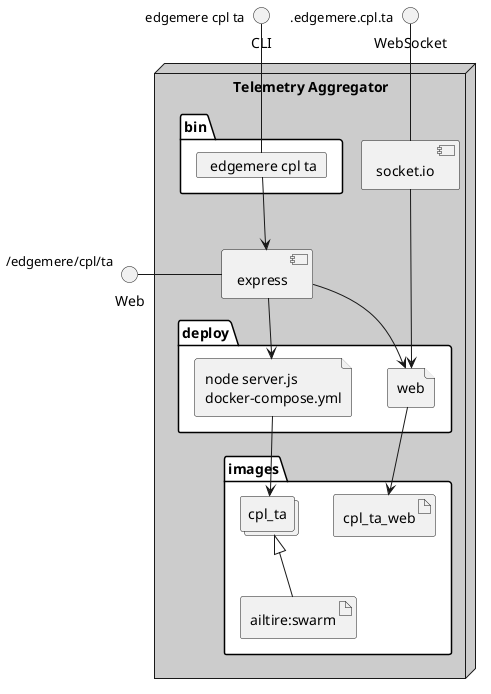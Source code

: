@startuml
  interface CLI
  interface Web
  interface WebSocket
node "Telemetry Aggregator" #cccccc {
  component express as REST
  component socket.io as socket
  folder bin #ffffff {
    card " edgemere cpl ta" as binName
  }
  binName --> REST

  folder deploy #ffffff {
      file "node server.js\ndocker-compose.yml" as cpl_ta_container
      REST --> cpl_ta_container

  
    file "web" as web_container
    REST --> web_container
    socket ---> web_container
  
  }
  folder images #ffffff {
    collections "cpl_ta" as cpl_taimage
    artifact "ailtire:swarm" as ailtireswarm
    cpl_taimage <|-- ailtireswarm
    cpl_ta_container --> cpl_taimage

  
      artifact "cpl_ta_web" as cpl_ta_web
      web_container --> cpl_ta_web
    
  }
}
CLI " edgemere cpl ta" -- binName
Web "/edgemere/cpl/ta" - REST
WebSocket ".edgemere.cpl.ta" -- socket

@enduml
